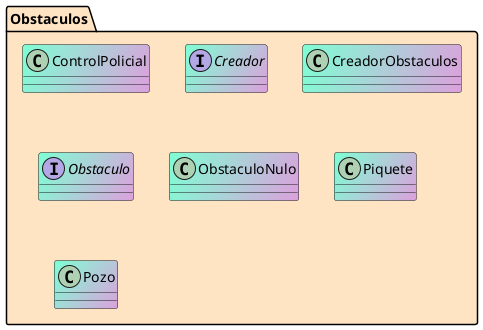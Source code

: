 @startuml

package Obstaculos #Bisque{

class ControlPolicial #Aquamarine/Plum{
}
interface Creador #Aquamarine/Plum{
}
class CreadorObstaculos #Aquamarine/Plum{
}
interface Obstaculo #Aquamarine/Plum{
}
class ObstaculoNulo #Aquamarine/Plum{
}
class Piquete #Aquamarine/Plum{
}
class Pozo #Aquamarine/Plum{
}

@enduml